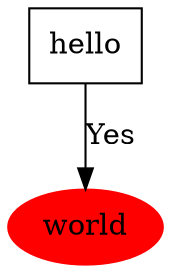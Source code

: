 digraph G {
        hello [shape=box];
        world [style=filled, color="1,1,1"];
        hello -> world [label="Yes"];
    }


